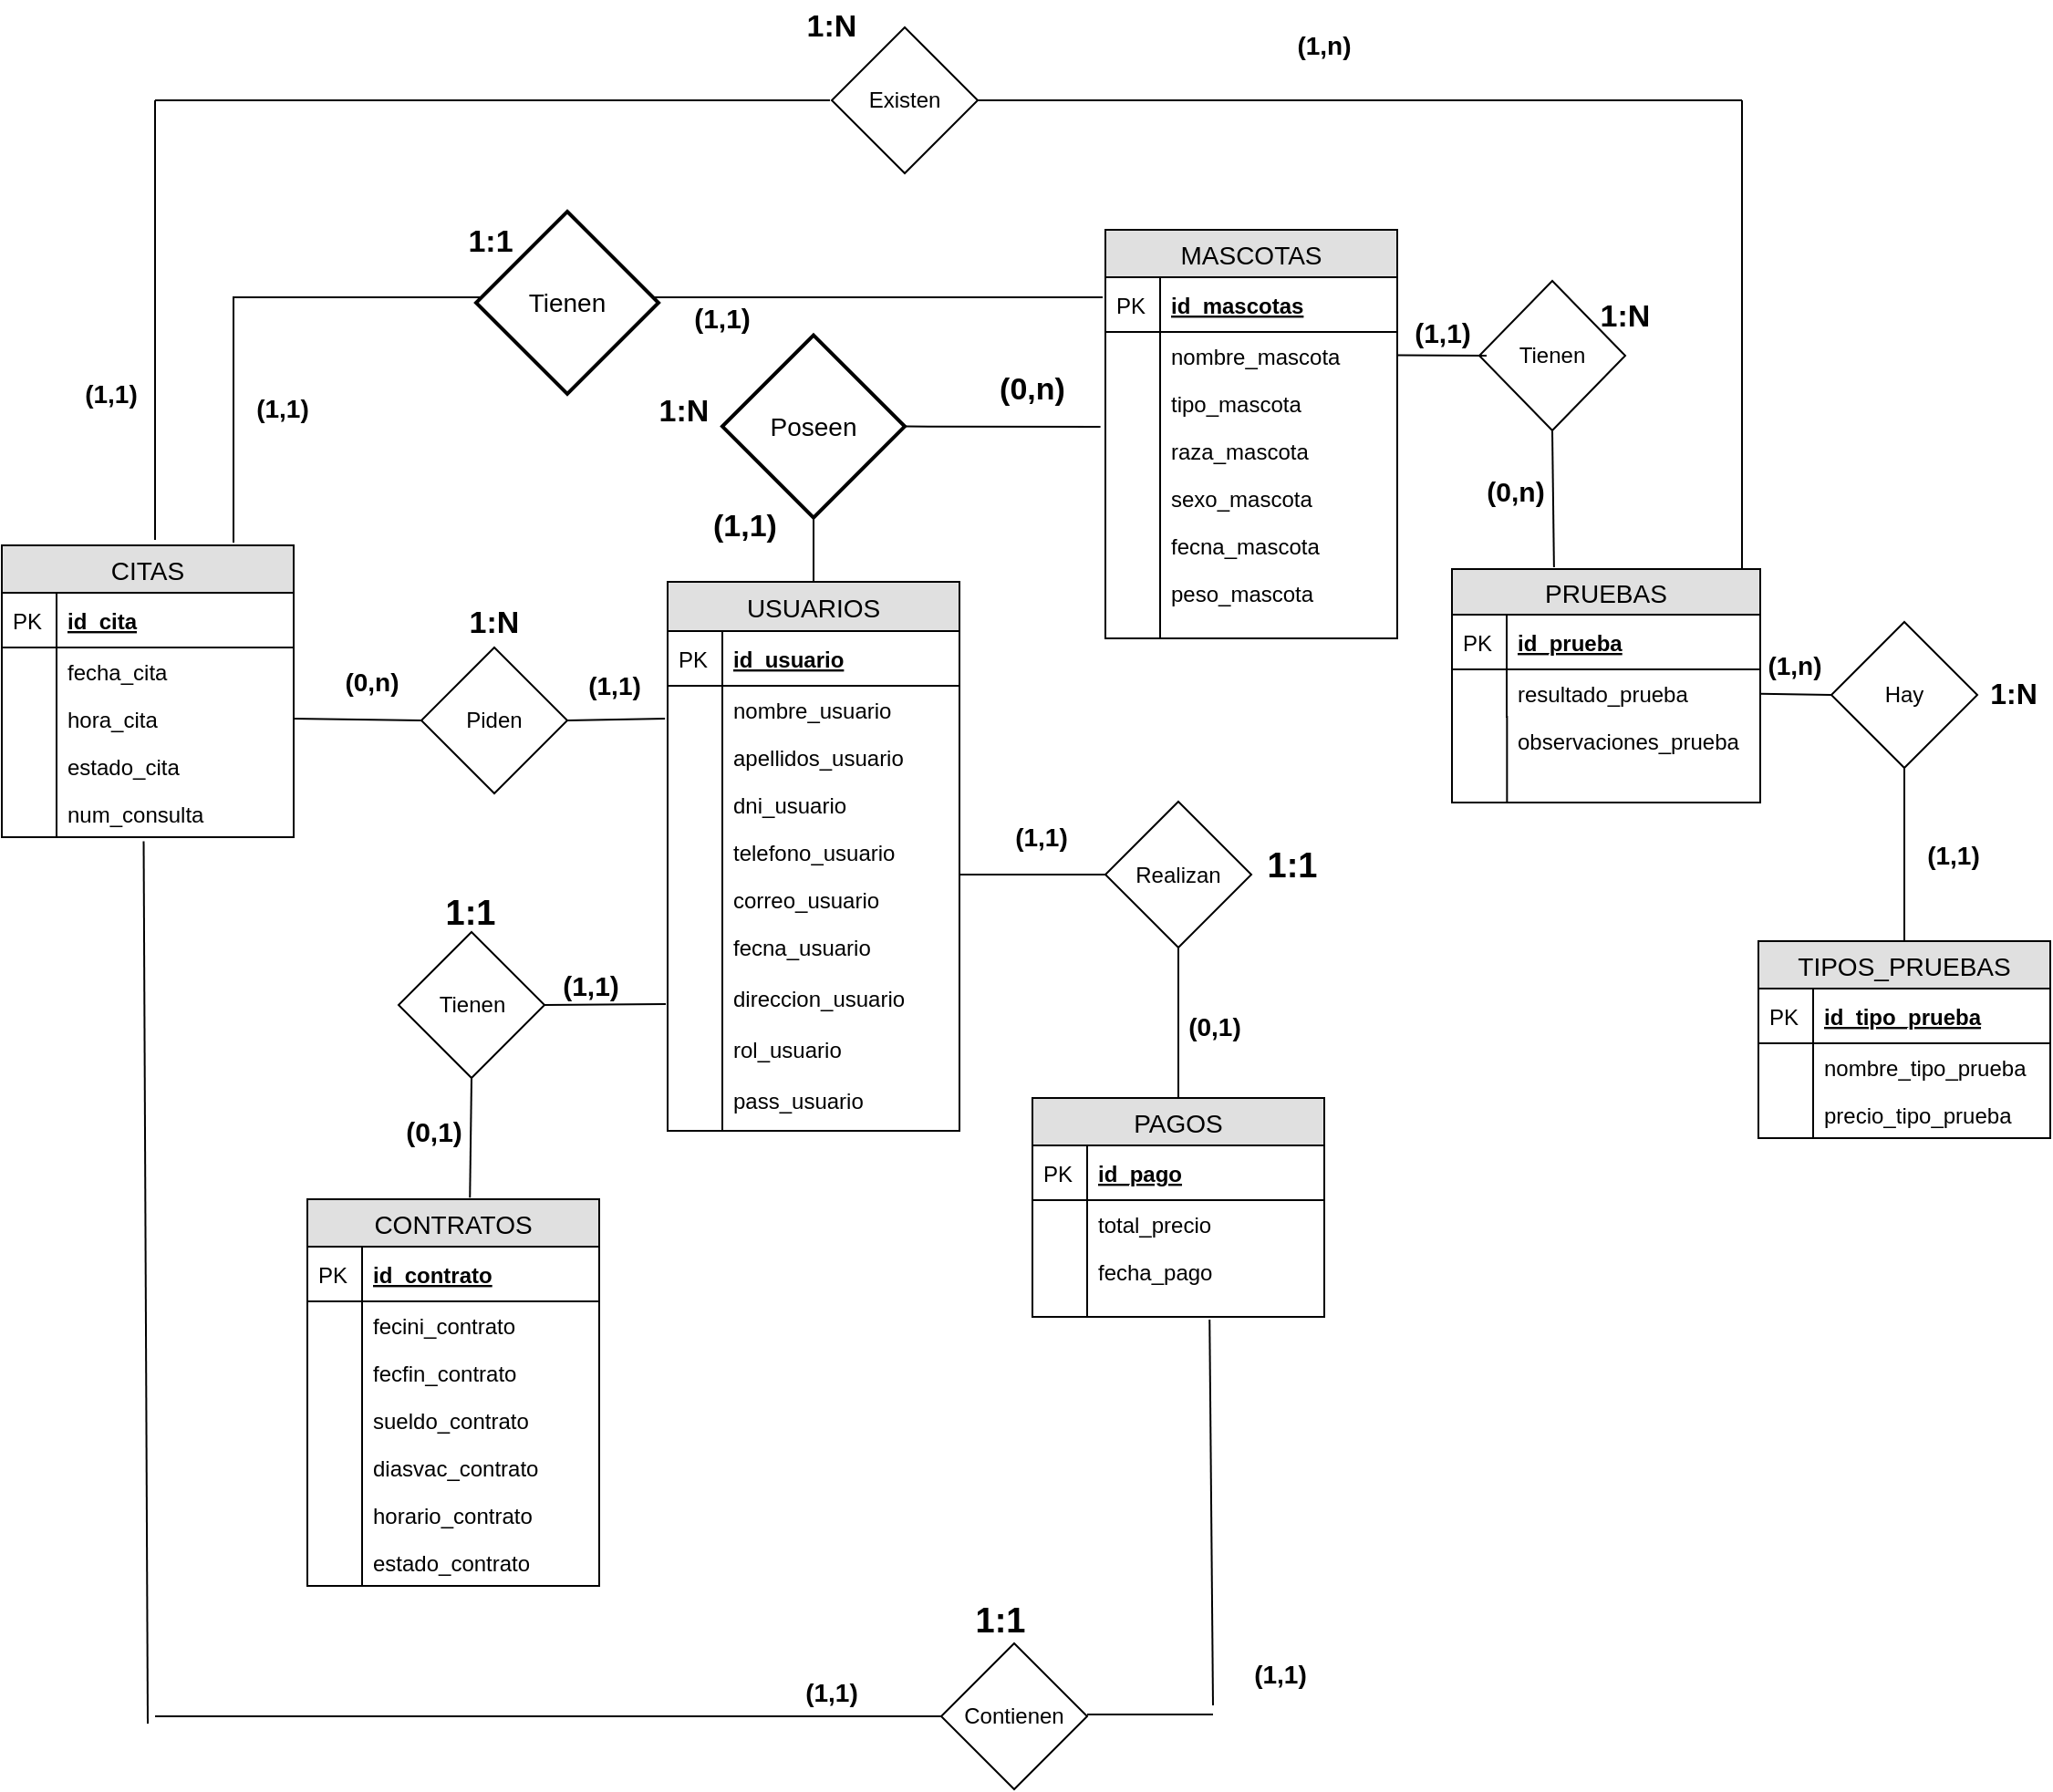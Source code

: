 <mxfile version="10.6.5" type="device"><diagram id="IYb34fMl7x2EvdVLrLcc" name="Page-1"><mxGraphModel dx="2270" dy="786" grid="1" gridSize="10" guides="1" tooltips="1" connect="1" arrows="1" fold="1" page="1" pageScale="1" pageWidth="827" pageHeight="1169" math="0" shadow="0"><root><mxCell id="0"/><mxCell id="1" parent="0"/><mxCell id="CLVACz6pk4VIJfREHLNW-69" value="CITAS" style="swimlane;fontStyle=0;childLayout=stackLayout;horizontal=1;startSize=26;fillColor=#e0e0e0;horizontalStack=0;resizeParent=1;resizeParentMax=0;resizeLast=0;collapsible=1;marginBottom=0;swimlaneFillColor=#ffffff;align=center;fontSize=14;" parent="1" vertex="1"><mxGeometry x="-574" y="404" width="160" height="160" as="geometry"><mxRectangle x="20" y="20" width="70" height="26" as="alternateBounds"/></mxGeometry></mxCell><mxCell id="CLVACz6pk4VIJfREHLNW-70" value="id_cita" style="shape=partialRectangle;top=0;left=0;right=0;bottom=1;align=left;verticalAlign=middle;fillColor=none;spacingLeft=34;spacingRight=4;overflow=hidden;rotatable=0;points=[[0,0.5],[1,0.5]];portConstraint=eastwest;dropTarget=0;fontStyle=5;fontSize=12;" parent="CLVACz6pk4VIJfREHLNW-69" vertex="1"><mxGeometry y="26" width="160" height="30" as="geometry"/></mxCell><mxCell id="CLVACz6pk4VIJfREHLNW-71" value="PK" style="shape=partialRectangle;top=0;left=0;bottom=0;fillColor=none;align=left;verticalAlign=middle;spacingLeft=4;spacingRight=4;overflow=hidden;rotatable=0;points=[];portConstraint=eastwest;part=1;fontSize=12;" parent="CLVACz6pk4VIJfREHLNW-70" vertex="1" connectable="0"><mxGeometry width="30" height="30" as="geometry"/></mxCell><mxCell id="CLVACz6pk4VIJfREHLNW-72" value="fecha_cita" style="shape=partialRectangle;top=0;left=0;right=0;bottom=0;align=left;verticalAlign=top;fillColor=none;spacingLeft=34;spacingRight=4;overflow=hidden;rotatable=0;points=[[0,0.5],[1,0.5]];portConstraint=eastwest;dropTarget=0;fontSize=12;" parent="CLVACz6pk4VIJfREHLNW-69" vertex="1"><mxGeometry y="56" width="160" height="26" as="geometry"/></mxCell><mxCell id="CLVACz6pk4VIJfREHLNW-73" value="" style="shape=partialRectangle;top=0;left=0;bottom=0;fillColor=none;align=left;verticalAlign=top;spacingLeft=4;spacingRight=4;overflow=hidden;rotatable=0;points=[];portConstraint=eastwest;part=1;fontSize=12;" parent="CLVACz6pk4VIJfREHLNW-72" vertex="1" connectable="0"><mxGeometry width="30" height="26" as="geometry"/></mxCell><mxCell id="CLVACz6pk4VIJfREHLNW-74" value="hora_cita" style="shape=partialRectangle;top=0;left=0;right=0;bottom=0;align=left;verticalAlign=top;fillColor=none;spacingLeft=34;spacingRight=4;overflow=hidden;rotatable=0;points=[[0,0.5],[1,0.5]];portConstraint=eastwest;dropTarget=0;fontSize=12;" parent="CLVACz6pk4VIJfREHLNW-69" vertex="1"><mxGeometry y="82" width="160" height="26" as="geometry"/></mxCell><mxCell id="CLVACz6pk4VIJfREHLNW-75" value="" style="shape=partialRectangle;top=0;left=0;bottom=0;fillColor=none;align=left;verticalAlign=top;spacingLeft=4;spacingRight=4;overflow=hidden;rotatable=0;points=[];portConstraint=eastwest;part=1;fontSize=12;" parent="CLVACz6pk4VIJfREHLNW-74" vertex="1" connectable="0"><mxGeometry width="30" height="26" as="geometry"/></mxCell><mxCell id="CLVACz6pk4VIJfREHLNW-147" value="estado_cita" style="shape=partialRectangle;top=0;left=0;right=0;bottom=0;align=left;verticalAlign=top;fillColor=none;spacingLeft=34;spacingRight=4;overflow=hidden;rotatable=0;points=[[0,0.5],[1,0.5]];portConstraint=eastwest;dropTarget=0;fontSize=12;" parent="CLVACz6pk4VIJfREHLNW-69" vertex="1"><mxGeometry y="108" width="160" height="26" as="geometry"/></mxCell><mxCell id="CLVACz6pk4VIJfREHLNW-148" value="" style="shape=partialRectangle;top=0;left=0;bottom=0;fillColor=none;align=left;verticalAlign=top;spacingLeft=4;spacingRight=4;overflow=hidden;rotatable=0;points=[];portConstraint=eastwest;part=1;fontSize=12;" parent="CLVACz6pk4VIJfREHLNW-147" vertex="1" connectable="0"><mxGeometry width="30" height="26" as="geometry"/></mxCell><mxCell id="CLVACz6pk4VIJfREHLNW-149" value="num_consulta" style="shape=partialRectangle;top=0;left=0;right=0;bottom=0;align=left;verticalAlign=top;fillColor=none;spacingLeft=34;spacingRight=4;overflow=hidden;rotatable=0;points=[[0,0.5],[1,0.5]];portConstraint=eastwest;dropTarget=0;fontSize=12;" parent="CLVACz6pk4VIJfREHLNW-69" vertex="1"><mxGeometry y="134" width="160" height="26" as="geometry"/></mxCell><mxCell id="CLVACz6pk4VIJfREHLNW-150" value="" style="shape=partialRectangle;top=0;left=0;bottom=0;fillColor=none;align=left;verticalAlign=top;spacingLeft=4;spacingRight=4;overflow=hidden;rotatable=0;points=[];portConstraint=eastwest;part=1;fontSize=12;" parent="CLVACz6pk4VIJfREHLNW-149" vertex="1" connectable="0"><mxGeometry width="30" height="26" as="geometry"/></mxCell><mxCell id="CLVACz6pk4VIJfREHLNW-159" value="CONTRATOS" style="swimlane;fontStyle=0;childLayout=stackLayout;horizontal=1;startSize=26;fillColor=#e0e0e0;horizontalStack=0;resizeParent=1;resizeParentMax=0;resizeLast=0;collapsible=1;marginBottom=0;swimlaneFillColor=#ffffff;align=center;fontSize=14;" parent="1" vertex="1"><mxGeometry x="-406.5" y="762.5" width="160" height="212" as="geometry"><mxRectangle x="20" y="20" width="70" height="26" as="alternateBounds"/></mxGeometry></mxCell><mxCell id="CLVACz6pk4VIJfREHLNW-160" value="id_contrato" style="shape=partialRectangle;top=0;left=0;right=0;bottom=1;align=left;verticalAlign=middle;fillColor=none;spacingLeft=34;spacingRight=4;overflow=hidden;rotatable=0;points=[[0,0.5],[1,0.5]];portConstraint=eastwest;dropTarget=0;fontStyle=5;fontSize=12;" parent="CLVACz6pk4VIJfREHLNW-159" vertex="1"><mxGeometry y="26" width="160" height="30" as="geometry"/></mxCell><mxCell id="CLVACz6pk4VIJfREHLNW-161" value="PK" style="shape=partialRectangle;top=0;left=0;bottom=0;fillColor=none;align=left;verticalAlign=middle;spacingLeft=4;spacingRight=4;overflow=hidden;rotatable=0;points=[];portConstraint=eastwest;part=1;fontSize=12;" parent="CLVACz6pk4VIJfREHLNW-160" vertex="1" connectable="0"><mxGeometry width="30" height="30" as="geometry"/></mxCell><mxCell id="CLVACz6pk4VIJfREHLNW-162" value="fecini_contrato" style="shape=partialRectangle;top=0;left=0;right=0;bottom=0;align=left;verticalAlign=top;fillColor=none;spacingLeft=34;spacingRight=4;overflow=hidden;rotatable=0;points=[[0,0.5],[1,0.5]];portConstraint=eastwest;dropTarget=0;fontSize=12;" parent="CLVACz6pk4VIJfREHLNW-159" vertex="1"><mxGeometry y="56" width="160" height="26" as="geometry"/></mxCell><mxCell id="CLVACz6pk4VIJfREHLNW-163" value="" style="shape=partialRectangle;top=0;left=0;bottom=0;fillColor=none;align=left;verticalAlign=top;spacingLeft=4;spacingRight=4;overflow=hidden;rotatable=0;points=[];portConstraint=eastwest;part=1;fontSize=12;" parent="CLVACz6pk4VIJfREHLNW-162" vertex="1" connectable="0"><mxGeometry width="30" height="26" as="geometry"/></mxCell><mxCell id="CLVACz6pk4VIJfREHLNW-164" value="fecfin_contrato" style="shape=partialRectangle;top=0;left=0;right=0;bottom=0;align=left;verticalAlign=top;fillColor=none;spacingLeft=34;spacingRight=4;overflow=hidden;rotatable=0;points=[[0,0.5],[1,0.5]];portConstraint=eastwest;dropTarget=0;fontSize=12;" parent="CLVACz6pk4VIJfREHLNW-159" vertex="1"><mxGeometry y="82" width="160" height="26" as="geometry"/></mxCell><mxCell id="CLVACz6pk4VIJfREHLNW-165" value="" style="shape=partialRectangle;top=0;left=0;bottom=0;fillColor=none;align=left;verticalAlign=top;spacingLeft=4;spacingRight=4;overflow=hidden;rotatable=0;points=[];portConstraint=eastwest;part=1;fontSize=12;" parent="CLVACz6pk4VIJfREHLNW-164" vertex="1" connectable="0"><mxGeometry width="30" height="26" as="geometry"/></mxCell><mxCell id="CLVACz6pk4VIJfREHLNW-166" value="sueldo_contrato" style="shape=partialRectangle;top=0;left=0;right=0;bottom=0;align=left;verticalAlign=top;fillColor=none;spacingLeft=34;spacingRight=4;overflow=hidden;rotatable=0;points=[[0,0.5],[1,0.5]];portConstraint=eastwest;dropTarget=0;fontSize=12;" parent="CLVACz6pk4VIJfREHLNW-159" vertex="1"><mxGeometry y="108" width="160" height="26" as="geometry"/></mxCell><mxCell id="CLVACz6pk4VIJfREHLNW-167" value="" style="shape=partialRectangle;top=0;left=0;bottom=0;fillColor=none;align=left;verticalAlign=top;spacingLeft=4;spacingRight=4;overflow=hidden;rotatable=0;points=[];portConstraint=eastwest;part=1;fontSize=12;" parent="CLVACz6pk4VIJfREHLNW-166" vertex="1" connectable="0"><mxGeometry width="30" height="26" as="geometry"/></mxCell><mxCell id="CLVACz6pk4VIJfREHLNW-168" value="diasvac_contrato" style="shape=partialRectangle;top=0;left=0;right=0;bottom=0;align=left;verticalAlign=top;fillColor=none;spacingLeft=34;spacingRight=4;overflow=hidden;rotatable=0;points=[[0,0.5],[1,0.5]];portConstraint=eastwest;dropTarget=0;fontSize=12;" parent="CLVACz6pk4VIJfREHLNW-159" vertex="1"><mxGeometry y="134" width="160" height="26" as="geometry"/></mxCell><mxCell id="CLVACz6pk4VIJfREHLNW-169" value="" style="shape=partialRectangle;top=0;left=0;bottom=0;fillColor=none;align=left;verticalAlign=top;spacingLeft=4;spacingRight=4;overflow=hidden;rotatable=0;points=[];portConstraint=eastwest;part=1;fontSize=12;" parent="CLVACz6pk4VIJfREHLNW-168" vertex="1" connectable="0"><mxGeometry width="30" height="26" as="geometry"/></mxCell><mxCell id="CLVACz6pk4VIJfREHLNW-170" value="horario_contrato" style="shape=partialRectangle;top=0;left=0;right=0;bottom=0;align=left;verticalAlign=top;fillColor=none;spacingLeft=34;spacingRight=4;overflow=hidden;rotatable=0;points=[[0,0.5],[1,0.5]];portConstraint=eastwest;dropTarget=0;fontSize=12;" parent="CLVACz6pk4VIJfREHLNW-159" vertex="1"><mxGeometry y="160" width="160" height="26" as="geometry"/></mxCell><mxCell id="CLVACz6pk4VIJfREHLNW-171" value="" style="shape=partialRectangle;top=0;left=0;bottom=0;fillColor=none;align=left;verticalAlign=top;spacingLeft=4;spacingRight=4;overflow=hidden;rotatable=0;points=[];portConstraint=eastwest;part=1;fontSize=12;" parent="CLVACz6pk4VIJfREHLNW-170" vertex="1" connectable="0"><mxGeometry width="30" height="26" as="geometry"/></mxCell><mxCell id="CLVACz6pk4VIJfREHLNW-172" value="estado_contrato" style="shape=partialRectangle;top=0;left=0;right=0;bottom=0;align=left;verticalAlign=top;fillColor=none;spacingLeft=34;spacingRight=4;overflow=hidden;rotatable=0;points=[[0,0.5],[1,0.5]];portConstraint=eastwest;dropTarget=0;fontSize=12;" parent="CLVACz6pk4VIJfREHLNW-159" vertex="1"><mxGeometry y="186" width="160" height="26" as="geometry"/></mxCell><mxCell id="CLVACz6pk4VIJfREHLNW-173" value="" style="shape=partialRectangle;top=0;left=0;bottom=0;fillColor=none;align=left;verticalAlign=top;spacingLeft=4;spacingRight=4;overflow=hidden;rotatable=0;points=[];portConstraint=eastwest;part=1;fontSize=12;" parent="CLVACz6pk4VIJfREHLNW-172" vertex="1" connectable="0"><mxGeometry width="30" height="26" as="geometry"/></mxCell><mxCell id="CLVACz6pk4VIJfREHLNW-176" value="MASCOTAS" style="swimlane;fontStyle=0;childLayout=stackLayout;horizontal=1;startSize=26;fillColor=#e0e0e0;horizontalStack=0;resizeParent=1;resizeParentMax=0;resizeLast=0;collapsible=1;marginBottom=0;swimlaneFillColor=#ffffff;align=center;fontSize=14;" parent="1" vertex="1"><mxGeometry x="31" y="231" width="160" height="224" as="geometry"><mxRectangle x="20" y="20" width="70" height="26" as="alternateBounds"/></mxGeometry></mxCell><mxCell id="CLVACz6pk4VIJfREHLNW-177" value="id_mascotas" style="shape=partialRectangle;top=0;left=0;right=0;bottom=1;align=left;verticalAlign=middle;fillColor=none;spacingLeft=34;spacingRight=4;overflow=hidden;rotatable=0;points=[[0,0.5],[1,0.5]];portConstraint=eastwest;dropTarget=0;fontStyle=5;fontSize=12;" parent="CLVACz6pk4VIJfREHLNW-176" vertex="1"><mxGeometry y="26" width="160" height="30" as="geometry"/></mxCell><mxCell id="CLVACz6pk4VIJfREHLNW-178" value="PK" style="shape=partialRectangle;top=0;left=0;bottom=0;fillColor=none;align=left;verticalAlign=middle;spacingLeft=4;spacingRight=4;overflow=hidden;rotatable=0;points=[];portConstraint=eastwest;part=1;fontSize=12;" parent="CLVACz6pk4VIJfREHLNW-177" vertex="1" connectable="0"><mxGeometry width="30" height="30" as="geometry"/></mxCell><mxCell id="CLVACz6pk4VIJfREHLNW-181" value="nombre_mascota" style="shape=partialRectangle;top=0;left=0;right=0;bottom=0;align=left;verticalAlign=top;fillColor=none;spacingLeft=34;spacingRight=4;overflow=hidden;rotatable=0;points=[[0,0.5],[1,0.5]];portConstraint=eastwest;dropTarget=0;fontSize=12;" parent="CLVACz6pk4VIJfREHLNW-176" vertex="1"><mxGeometry y="56" width="160" height="26" as="geometry"/></mxCell><mxCell id="CLVACz6pk4VIJfREHLNW-182" value="" style="shape=partialRectangle;top=0;left=0;bottom=0;fillColor=none;align=left;verticalAlign=top;spacingLeft=4;spacingRight=4;overflow=hidden;rotatable=0;points=[];portConstraint=eastwest;part=1;fontSize=12;" parent="CLVACz6pk4VIJfREHLNW-181" vertex="1" connectable="0"><mxGeometry width="30" height="26" as="geometry"/></mxCell><mxCell id="CLVACz6pk4VIJfREHLNW-183" value="tipo_mascota" style="shape=partialRectangle;top=0;left=0;right=0;bottom=0;align=left;verticalAlign=top;fillColor=none;spacingLeft=34;spacingRight=4;overflow=hidden;rotatable=0;points=[[0,0.5],[1,0.5]];portConstraint=eastwest;dropTarget=0;fontSize=12;" parent="CLVACz6pk4VIJfREHLNW-176" vertex="1"><mxGeometry y="82" width="160" height="26" as="geometry"/></mxCell><mxCell id="CLVACz6pk4VIJfREHLNW-184" value="" style="shape=partialRectangle;top=0;left=0;bottom=0;fillColor=none;align=left;verticalAlign=top;spacingLeft=4;spacingRight=4;overflow=hidden;rotatable=0;points=[];portConstraint=eastwest;part=1;fontSize=12;" parent="CLVACz6pk4VIJfREHLNW-183" vertex="1" connectable="0"><mxGeometry width="30" height="26" as="geometry"/></mxCell><mxCell id="CLVACz6pk4VIJfREHLNW-185" value="raza_mascota" style="shape=partialRectangle;top=0;left=0;right=0;bottom=0;align=left;verticalAlign=top;fillColor=none;spacingLeft=34;spacingRight=4;overflow=hidden;rotatable=0;points=[[0,0.5],[1,0.5]];portConstraint=eastwest;dropTarget=0;fontSize=12;" parent="CLVACz6pk4VIJfREHLNW-176" vertex="1"><mxGeometry y="108" width="160" height="26" as="geometry"/></mxCell><mxCell id="CLVACz6pk4VIJfREHLNW-186" value="" style="shape=partialRectangle;top=0;left=0;bottom=0;fillColor=none;align=left;verticalAlign=top;spacingLeft=4;spacingRight=4;overflow=hidden;rotatable=0;points=[];portConstraint=eastwest;part=1;fontSize=12;" parent="CLVACz6pk4VIJfREHLNW-185" vertex="1" connectable="0"><mxGeometry width="30" height="26" as="geometry"/></mxCell><mxCell id="CLVACz6pk4VIJfREHLNW-187" value="sexo_mascota" style="shape=partialRectangle;top=0;left=0;right=0;bottom=0;align=left;verticalAlign=top;fillColor=none;spacingLeft=34;spacingRight=4;overflow=hidden;rotatable=0;points=[[0,0.5],[1,0.5]];portConstraint=eastwest;dropTarget=0;fontSize=12;" parent="CLVACz6pk4VIJfREHLNW-176" vertex="1"><mxGeometry y="134" width="160" height="26" as="geometry"/></mxCell><mxCell id="CLVACz6pk4VIJfREHLNW-188" value="" style="shape=partialRectangle;top=0;left=0;bottom=0;fillColor=none;align=left;verticalAlign=top;spacingLeft=4;spacingRight=4;overflow=hidden;rotatable=0;points=[];portConstraint=eastwest;part=1;fontSize=12;" parent="CLVACz6pk4VIJfREHLNW-187" vertex="1" connectable="0"><mxGeometry width="30" height="26" as="geometry"/></mxCell><mxCell id="CLVACz6pk4VIJfREHLNW-189" value="fecna_mascota" style="shape=partialRectangle;top=0;left=0;right=0;bottom=0;align=left;verticalAlign=top;fillColor=none;spacingLeft=34;spacingRight=4;overflow=hidden;rotatable=0;points=[[0,0.5],[1,0.5]];portConstraint=eastwest;dropTarget=0;fontSize=12;" parent="CLVACz6pk4VIJfREHLNW-176" vertex="1"><mxGeometry y="160" width="160" height="26" as="geometry"/></mxCell><mxCell id="CLVACz6pk4VIJfREHLNW-190" value="" style="shape=partialRectangle;top=0;left=0;bottom=0;fillColor=none;align=left;verticalAlign=top;spacingLeft=4;spacingRight=4;overflow=hidden;rotatable=0;points=[];portConstraint=eastwest;part=1;fontSize=12;" parent="CLVACz6pk4VIJfREHLNW-189" vertex="1" connectable="0"><mxGeometry width="30" height="26" as="geometry"/></mxCell><mxCell id="CLVACz6pk4VIJfREHLNW-191" value="peso_mascota&#10;" style="shape=partialRectangle;top=0;left=0;right=0;bottom=0;align=left;verticalAlign=top;fillColor=none;spacingLeft=34;spacingRight=4;overflow=hidden;rotatable=0;points=[[0,0.5],[1,0.5]];portConstraint=eastwest;dropTarget=0;fontSize=12;" parent="CLVACz6pk4VIJfREHLNW-176" vertex="1"><mxGeometry y="186" width="160" height="38" as="geometry"/></mxCell><mxCell id="CLVACz6pk4VIJfREHLNW-192" value="" style="shape=partialRectangle;top=0;left=0;bottom=0;fillColor=none;align=left;verticalAlign=top;spacingLeft=4;spacingRight=4;overflow=hidden;rotatable=0;points=[];portConstraint=eastwest;part=1;fontSize=12;" parent="CLVACz6pk4VIJfREHLNW-191" vertex="1" connectable="0"><mxGeometry width="30" height="38" as="geometry"/></mxCell><mxCell id="CLVACz6pk4VIJfREHLNW-193" value="PAGOS" style="swimlane;fontStyle=0;childLayout=stackLayout;horizontal=1;startSize=26;fillColor=#e0e0e0;horizontalStack=0;resizeParent=1;resizeParentMax=0;resizeLast=0;collapsible=1;marginBottom=0;swimlaneFillColor=#ffffff;align=center;fontSize=14;" parent="1" vertex="1"><mxGeometry x="-9" y="707" width="160" height="120" as="geometry"><mxRectangle x="20" y="20" width="70" height="26" as="alternateBounds"/></mxGeometry></mxCell><mxCell id="CLVACz6pk4VIJfREHLNW-194" value="id_pago" style="shape=partialRectangle;top=0;left=0;right=0;bottom=1;align=left;verticalAlign=middle;fillColor=none;spacingLeft=34;spacingRight=4;overflow=hidden;rotatable=0;points=[[0,0.5],[1,0.5]];portConstraint=eastwest;dropTarget=0;fontStyle=5;fontSize=12;" parent="CLVACz6pk4VIJfREHLNW-193" vertex="1"><mxGeometry y="26" width="160" height="30" as="geometry"/></mxCell><mxCell id="CLVACz6pk4VIJfREHLNW-195" value="PK" style="shape=partialRectangle;top=0;left=0;bottom=0;fillColor=none;align=left;verticalAlign=middle;spacingLeft=4;spacingRight=4;overflow=hidden;rotatable=0;points=[];portConstraint=eastwest;part=1;fontSize=12;" parent="CLVACz6pk4VIJfREHLNW-194" vertex="1" connectable="0"><mxGeometry width="30" height="30" as="geometry"/></mxCell><mxCell id="CLVACz6pk4VIJfREHLNW-198" value="total_precio" style="shape=partialRectangle;top=0;left=0;right=0;bottom=0;align=left;verticalAlign=top;fillColor=none;spacingLeft=34;spacingRight=4;overflow=hidden;rotatable=0;points=[[0,0.5],[1,0.5]];portConstraint=eastwest;dropTarget=0;fontSize=12;" parent="CLVACz6pk4VIJfREHLNW-193" vertex="1"><mxGeometry y="56" width="160" height="26" as="geometry"/></mxCell><mxCell id="CLVACz6pk4VIJfREHLNW-199" value="" style="shape=partialRectangle;top=0;left=0;bottom=0;fillColor=none;align=left;verticalAlign=top;spacingLeft=4;spacingRight=4;overflow=hidden;rotatable=0;points=[];portConstraint=eastwest;part=1;fontSize=12;" parent="CLVACz6pk4VIJfREHLNW-198" vertex="1" connectable="0"><mxGeometry width="30" height="26" as="geometry"/></mxCell><mxCell id="CLVACz6pk4VIJfREHLNW-200" value="fecha_pago&#10;&#10;&#10;" style="shape=partialRectangle;top=0;left=0;right=0;bottom=0;align=left;verticalAlign=top;fillColor=none;spacingLeft=34;spacingRight=4;overflow=hidden;rotatable=0;points=[[0,0.5],[1,0.5]];portConstraint=eastwest;dropTarget=0;fontSize=12;" parent="CLVACz6pk4VIJfREHLNW-193" vertex="1"><mxGeometry y="82" width="160" height="38" as="geometry"/></mxCell><mxCell id="CLVACz6pk4VIJfREHLNW-201" value="" style="shape=partialRectangle;top=0;left=0;bottom=0;fillColor=none;align=left;verticalAlign=top;spacingLeft=4;spacingRight=4;overflow=hidden;rotatable=0;points=[];portConstraint=eastwest;part=1;fontSize=12;" parent="CLVACz6pk4VIJfREHLNW-200" vertex="1" connectable="0"><mxGeometry width="30" height="38" as="geometry"/></mxCell><mxCell id="CLVACz6pk4VIJfREHLNW-210" value="PRUEBAS" style="swimlane;fontStyle=0;childLayout=stackLayout;horizontal=1;startSize=25;fillColor=#e0e0e0;horizontalStack=0;resizeParent=1;resizeParentMax=0;resizeLast=0;collapsible=1;marginBottom=0;swimlaneFillColor=#ffffff;align=center;fontSize=14;" parent="1" vertex="1"><mxGeometry x="221" y="417" width="169" height="128" as="geometry"><mxRectangle x="20" y="20" width="70" height="26" as="alternateBounds"/></mxGeometry></mxCell><mxCell id="CLVACz6pk4VIJfREHLNW-211" value="id_prueba" style="shape=partialRectangle;top=0;left=0;right=0;bottom=1;align=left;verticalAlign=middle;fillColor=none;spacingLeft=34;spacingRight=4;overflow=hidden;rotatable=0;points=[[0,0.5],[1,0.5]];portConstraint=eastwest;dropTarget=0;fontStyle=5;fontSize=12;" parent="CLVACz6pk4VIJfREHLNW-210" vertex="1"><mxGeometry y="25" width="169" height="30" as="geometry"/></mxCell><mxCell id="CLVACz6pk4VIJfREHLNW-212" value="PK" style="shape=partialRectangle;top=0;left=0;bottom=0;fillColor=none;align=left;verticalAlign=middle;spacingLeft=4;spacingRight=4;overflow=hidden;rotatable=0;points=[];portConstraint=eastwest;part=1;fontSize=12;" parent="CLVACz6pk4VIJfREHLNW-211" vertex="1" connectable="0"><mxGeometry width="30" height="30" as="geometry"/></mxCell><mxCell id="CLVACz6pk4VIJfREHLNW-217" value="resultado_prueba" style="shape=partialRectangle;top=0;left=0;right=0;bottom=0;align=left;verticalAlign=top;fillColor=none;spacingLeft=34;spacingRight=4;overflow=hidden;rotatable=0;points=[[0,0.5],[1,0.5]];portConstraint=eastwest;dropTarget=0;fontSize=12;" parent="CLVACz6pk4VIJfREHLNW-210" vertex="1"><mxGeometry y="55" width="169" height="26" as="geometry"/></mxCell><mxCell id="CLVACz6pk4VIJfREHLNW-218" value="" style="shape=partialRectangle;top=0;left=0;bottom=0;fillColor=none;align=left;verticalAlign=top;spacingLeft=4;spacingRight=4;overflow=hidden;rotatable=0;points=[];portConstraint=eastwest;part=1;fontSize=12;" parent="CLVACz6pk4VIJfREHLNW-217" vertex="1" connectable="0"><mxGeometry width="30" height="26" as="geometry"/></mxCell><mxCell id="CLVACz6pk4VIJfREHLNW-219" value="observaciones_prueba&#10;&#10;" style="shape=partialRectangle;top=0;left=0;right=0;bottom=0;align=left;verticalAlign=top;fillColor=none;spacingLeft=34;spacingRight=4;overflow=hidden;rotatable=0;points=[[0,0.5],[1,0.5]];portConstraint=eastwest;dropTarget=0;fontSize=12;" parent="CLVACz6pk4VIJfREHLNW-210" vertex="1"><mxGeometry y="81" width="169" height="47" as="geometry"/></mxCell><mxCell id="CLVACz6pk4VIJfREHLNW-220" value="" style="shape=partialRectangle;top=0;left=0;bottom=0;fillColor=none;align=left;verticalAlign=top;spacingLeft=4;spacingRight=4;overflow=hidden;rotatable=0;points=[];portConstraint=eastwest;part=1;fontSize=12;" parent="CLVACz6pk4VIJfREHLNW-219" vertex="1" connectable="0"><mxGeometry width="30.178" height="47" as="geometry"/></mxCell><mxCell id="CLVACz6pk4VIJfREHLNW-227" value="TIPOS_PRUEBAS" style="swimlane;fontStyle=0;childLayout=stackLayout;horizontal=1;startSize=26;fillColor=#e0e0e0;horizontalStack=0;resizeParent=1;resizeParentMax=0;resizeLast=0;collapsible=1;marginBottom=0;swimlaneFillColor=#ffffff;align=center;fontSize=14;" parent="1" vertex="1"><mxGeometry x="389" y="621" width="160" height="108" as="geometry"><mxRectangle x="20" y="20" width="70" height="26" as="alternateBounds"/></mxGeometry></mxCell><mxCell id="CLVACz6pk4VIJfREHLNW-228" value="id_tipo_prueba" style="shape=partialRectangle;top=0;left=0;right=0;bottom=1;align=left;verticalAlign=middle;fillColor=none;spacingLeft=34;spacingRight=4;overflow=hidden;rotatable=0;points=[[0,0.5],[1,0.5]];portConstraint=eastwest;dropTarget=0;fontStyle=5;fontSize=12;" parent="CLVACz6pk4VIJfREHLNW-227" vertex="1"><mxGeometry y="26" width="160" height="30" as="geometry"/></mxCell><mxCell id="CLVACz6pk4VIJfREHLNW-229" value="PK" style="shape=partialRectangle;top=0;left=0;bottom=0;fillColor=none;align=left;verticalAlign=middle;spacingLeft=4;spacingRight=4;overflow=hidden;rotatable=0;points=[];portConstraint=eastwest;part=1;fontSize=12;" parent="CLVACz6pk4VIJfREHLNW-228" vertex="1" connectable="0"><mxGeometry width="30" height="30" as="geometry"/></mxCell><mxCell id="CLVACz6pk4VIJfREHLNW-230" value="nombre_tipo_prueba" style="shape=partialRectangle;top=0;left=0;right=0;bottom=0;align=left;verticalAlign=top;fillColor=none;spacingLeft=34;spacingRight=4;overflow=hidden;rotatable=0;points=[[0,0.5],[1,0.5]];portConstraint=eastwest;dropTarget=0;fontSize=12;" parent="CLVACz6pk4VIJfREHLNW-227" vertex="1"><mxGeometry y="56" width="160" height="26" as="geometry"/></mxCell><mxCell id="CLVACz6pk4VIJfREHLNW-231" value="" style="shape=partialRectangle;top=0;left=0;bottom=0;fillColor=none;align=left;verticalAlign=top;spacingLeft=4;spacingRight=4;overflow=hidden;rotatable=0;points=[];portConstraint=eastwest;part=1;fontSize=12;" parent="CLVACz6pk4VIJfREHLNW-230" vertex="1" connectable="0"><mxGeometry width="30" height="26" as="geometry"/></mxCell><mxCell id="CLVACz6pk4VIJfREHLNW-232" value="precio_tipo_prueba" style="shape=partialRectangle;top=0;left=0;right=0;bottom=0;align=left;verticalAlign=top;fillColor=none;spacingLeft=34;spacingRight=4;overflow=hidden;rotatable=0;points=[[0,0.5],[1,0.5]];portConstraint=eastwest;dropTarget=0;fontSize=12;" parent="CLVACz6pk4VIJfREHLNW-227" vertex="1"><mxGeometry y="82" width="160" height="26" as="geometry"/></mxCell><mxCell id="CLVACz6pk4VIJfREHLNW-233" value="" style="shape=partialRectangle;top=0;left=0;bottom=0;fillColor=none;align=left;verticalAlign=top;spacingLeft=4;spacingRight=4;overflow=hidden;rotatable=0;points=[];portConstraint=eastwest;part=1;fontSize=12;" parent="CLVACz6pk4VIJfREHLNW-232" vertex="1" connectable="0"><mxGeometry width="30" height="26" as="geometry"/></mxCell><mxCell id="CLVACz6pk4VIJfREHLNW-236" value="USUARIOS" style="swimlane;fontStyle=0;childLayout=stackLayout;horizontal=1;startSize=27;fillColor=#e0e0e0;horizontalStack=0;resizeParent=1;resizeParentMax=0;resizeLast=0;collapsible=1;marginBottom=0;swimlaneFillColor=#ffffff;align=center;fontSize=14;" parent="1" vertex="1"><mxGeometry x="-209" y="424" width="160" height="301" as="geometry"><mxRectangle x="20" y="20" width="70" height="26" as="alternateBounds"/></mxGeometry></mxCell><mxCell id="CLVACz6pk4VIJfREHLNW-237" value="id_usuario" style="shape=partialRectangle;top=0;left=0;right=0;bottom=1;align=left;verticalAlign=middle;fillColor=none;spacingLeft=34;spacingRight=4;overflow=hidden;rotatable=0;points=[[0,0.5],[1,0.5]];portConstraint=eastwest;dropTarget=0;fontStyle=5;fontSize=12;" parent="CLVACz6pk4VIJfREHLNW-236" vertex="1"><mxGeometry y="27" width="160" height="30" as="geometry"/></mxCell><mxCell id="CLVACz6pk4VIJfREHLNW-238" value="PK" style="shape=partialRectangle;top=0;left=0;bottom=0;fillColor=none;align=left;verticalAlign=middle;spacingLeft=4;spacingRight=4;overflow=hidden;rotatable=0;points=[];portConstraint=eastwest;part=1;fontSize=12;" parent="CLVACz6pk4VIJfREHLNW-237" vertex="1" connectable="0"><mxGeometry width="30" height="30" as="geometry"/></mxCell><mxCell id="CLVACz6pk4VIJfREHLNW-239" value="nombre_usuario" style="shape=partialRectangle;top=0;left=0;right=0;bottom=0;align=left;verticalAlign=top;fillColor=none;spacingLeft=34;spacingRight=4;overflow=hidden;rotatable=0;points=[[0,0.5],[1,0.5]];portConstraint=eastwest;dropTarget=0;fontSize=12;" parent="CLVACz6pk4VIJfREHLNW-236" vertex="1"><mxGeometry y="57" width="160" height="26" as="geometry"/></mxCell><mxCell id="CLVACz6pk4VIJfREHLNW-240" value="" style="shape=partialRectangle;top=0;left=0;bottom=0;fillColor=none;align=left;verticalAlign=top;spacingLeft=4;spacingRight=4;overflow=hidden;rotatable=0;points=[];portConstraint=eastwest;part=1;fontSize=12;" parent="CLVACz6pk4VIJfREHLNW-239" vertex="1" connectable="0"><mxGeometry width="30" height="26" as="geometry"/></mxCell><mxCell id="CLVACz6pk4VIJfREHLNW-241" value="apellidos_usuario" style="shape=partialRectangle;top=0;left=0;right=0;bottom=0;align=left;verticalAlign=top;fillColor=none;spacingLeft=34;spacingRight=4;overflow=hidden;rotatable=0;points=[[0,0.5],[1,0.5]];portConstraint=eastwest;dropTarget=0;fontSize=12;" parent="CLVACz6pk4VIJfREHLNW-236" vertex="1"><mxGeometry y="83" width="160" height="26" as="geometry"/></mxCell><mxCell id="CLVACz6pk4VIJfREHLNW-242" value="" style="shape=partialRectangle;top=0;left=0;bottom=0;fillColor=none;align=left;verticalAlign=top;spacingLeft=4;spacingRight=4;overflow=hidden;rotatable=0;points=[];portConstraint=eastwest;part=1;fontSize=12;" parent="CLVACz6pk4VIJfREHLNW-241" vertex="1" connectable="0"><mxGeometry width="30" height="26" as="geometry"/></mxCell><mxCell id="CLVACz6pk4VIJfREHLNW-243" value="dni_usuario" style="shape=partialRectangle;top=0;left=0;right=0;bottom=0;align=left;verticalAlign=top;fillColor=none;spacingLeft=34;spacingRight=4;overflow=hidden;rotatable=0;points=[[0,0.5],[1,0.5]];portConstraint=eastwest;dropTarget=0;fontSize=12;" parent="CLVACz6pk4VIJfREHLNW-236" vertex="1"><mxGeometry y="109" width="160" height="26" as="geometry"/></mxCell><mxCell id="CLVACz6pk4VIJfREHLNW-244" value="" style="shape=partialRectangle;top=0;left=0;bottom=0;fillColor=none;align=left;verticalAlign=top;spacingLeft=4;spacingRight=4;overflow=hidden;rotatable=0;points=[];portConstraint=eastwest;part=1;fontSize=12;" parent="CLVACz6pk4VIJfREHLNW-243" vertex="1" connectable="0"><mxGeometry width="30" height="26" as="geometry"/></mxCell><mxCell id="CLVACz6pk4VIJfREHLNW-245" value="telefono_usuario" style="shape=partialRectangle;top=0;left=0;right=0;bottom=0;align=left;verticalAlign=top;fillColor=none;spacingLeft=34;spacingRight=4;overflow=hidden;rotatable=0;points=[[0,0.5],[1,0.5]];portConstraint=eastwest;dropTarget=0;fontSize=12;" parent="CLVACz6pk4VIJfREHLNW-236" vertex="1"><mxGeometry y="135" width="160" height="26" as="geometry"/></mxCell><mxCell id="CLVACz6pk4VIJfREHLNW-246" value="" style="shape=partialRectangle;top=0;left=0;bottom=0;fillColor=none;align=left;verticalAlign=top;spacingLeft=4;spacingRight=4;overflow=hidden;rotatable=0;points=[];portConstraint=eastwest;part=1;fontSize=12;" parent="CLVACz6pk4VIJfREHLNW-245" vertex="1" connectable="0"><mxGeometry width="30" height="26" as="geometry"/></mxCell><mxCell id="CLVACz6pk4VIJfREHLNW-247" value="correo_usuario" style="shape=partialRectangle;top=0;left=0;right=0;bottom=0;align=left;verticalAlign=top;fillColor=none;spacingLeft=34;spacingRight=4;overflow=hidden;rotatable=0;points=[[0,0.5],[1,0.5]];portConstraint=eastwest;dropTarget=0;fontSize=12;" parent="CLVACz6pk4VIJfREHLNW-236" vertex="1"><mxGeometry y="161" width="160" height="26" as="geometry"/></mxCell><mxCell id="CLVACz6pk4VIJfREHLNW-248" value="" style="shape=partialRectangle;top=0;left=0;bottom=0;fillColor=none;align=left;verticalAlign=top;spacingLeft=4;spacingRight=4;overflow=hidden;rotatable=0;points=[];portConstraint=eastwest;part=1;fontSize=12;" parent="CLVACz6pk4VIJfREHLNW-247" vertex="1" connectable="0"><mxGeometry width="30" height="26" as="geometry"/></mxCell><mxCell id="CLVACz6pk4VIJfREHLNW-249" value="fecna_usuario&#10;&#10;direccion_usuario&#10;&#10;rol_usuario&#10;&#10;pass_usuario&#10;" style="shape=partialRectangle;top=0;left=0;right=0;bottom=0;align=left;verticalAlign=top;fillColor=none;spacingLeft=34;spacingRight=4;overflow=hidden;rotatable=0;points=[[0,0.5],[1,0.5]];portConstraint=eastwest;dropTarget=0;fontSize=12;" parent="CLVACz6pk4VIJfREHLNW-236" vertex="1"><mxGeometry y="187" width="160" height="114" as="geometry"/></mxCell><mxCell id="CLVACz6pk4VIJfREHLNW-250" value="" style="shape=partialRectangle;top=0;left=0;bottom=0;fillColor=none;align=left;verticalAlign=top;spacingLeft=4;spacingRight=4;overflow=hidden;rotatable=0;points=[];portConstraint=eastwest;part=1;fontSize=12;" parent="CLVACz6pk4VIJfREHLNW-249" vertex="1" connectable="0"><mxGeometry width="30" height="114" as="geometry"/></mxCell><mxCell id="CLVACz6pk4VIJfREHLNW-258" value="Poseen" style="shape=rhombus;strokeWidth=2;fontSize=17;perimeter=rhombusPerimeter;whiteSpace=wrap;html=1;align=center;fontSize=14;" parent="1" vertex="1"><mxGeometry x="-179" y="288.794" width="100" height="100" as="geometry"/></mxCell><mxCell id="CLVACz6pk4VIJfREHLNW-280" value="&lt;b style=&quot;line-height: 130%&quot;&gt;&lt;font style=&quot;font-size: 17px&quot;&gt;(1,1)&lt;/font&gt;&lt;/b&gt;" style="text;html=1;strokeColor=none;fillColor=none;align=center;verticalAlign=middle;whiteSpace=wrap;rounded=0;" parent="1" vertex="1"><mxGeometry x="-194" y="384" width="55" height="20" as="geometry"/></mxCell><mxCell id="CLVACz6pk4VIJfREHLNW-281" value="&lt;b style=&quot;line-height: 130%&quot;&gt;&lt;font style=&quot;font-size: 17px&quot;&gt;(0,n)&lt;/font&gt;&lt;/b&gt;" style="text;html=1;strokeColor=none;fillColor=none;align=center;verticalAlign=middle;whiteSpace=wrap;rounded=0;" parent="1" vertex="1"><mxGeometry x="-34" y="311" width="50" height="15" as="geometry"/></mxCell><mxCell id="CLVACz6pk4VIJfREHLNW-283" value="" style="endArrow=none;html=1;exitX=1;exitY=0.5;exitDx=0;exitDy=0;entryX=-0.009;entryY=0.692;entryDx=0;entryDy=0;entryPerimeter=0;" parent="1" source="CLVACz6pk4VIJfREHLNW-284" target="CLVACz6pk4VIJfREHLNW-239" edge="1"><mxGeometry width="50" height="50" relative="1" as="geometry"><mxPoint x="-528" y="577.5" as="sourcePoint"/><mxPoint x="-532" y="525.5" as="targetPoint"/></mxGeometry></mxCell><mxCell id="CLVACz6pk4VIJfREHLNW-284" value="Piden" style="rhombus;whiteSpace=wrap;html=1;" parent="1" vertex="1"><mxGeometry x="-344" y="460" width="80" height="80" as="geometry"/></mxCell><mxCell id="CLVACz6pk4VIJfREHLNW-286" value="" style="endArrow=none;html=1;entryX=0;entryY=0.5;entryDx=0;entryDy=0;exitX=1;exitY=0.5;exitDx=0;exitDy=0;" parent="1" source="CLVACz6pk4VIJfREHLNW-74" target="CLVACz6pk4VIJfREHLNW-284" edge="1"><mxGeometry width="50" height="50" relative="1" as="geometry"><mxPoint x="-364" y="737.5" as="sourcePoint"/><mxPoint x="-524" y="657.5" as="targetPoint"/></mxGeometry></mxCell><mxCell id="CLVACz6pk4VIJfREHLNW-287" value="&lt;span style=&quot;font-size: 14px&quot;&gt;&lt;b&gt;(1,1)&lt;/b&gt;&lt;/span&gt;" style="text;html=1;strokeColor=none;fillColor=none;align=center;verticalAlign=middle;whiteSpace=wrap;rounded=0;direction=south;" parent="1" vertex="1"><mxGeometry x="-251.5" y="456" width="26" height="50" as="geometry"/></mxCell><mxCell id="CLVACz6pk4VIJfREHLNW-288" value="&lt;b&gt;&lt;font style=&quot;font-size: 14px&quot;&gt;(0,n)&lt;/font&gt;&lt;/b&gt;" style="text;html=1;strokeColor=none;fillColor=none;align=center;verticalAlign=middle;whiteSpace=wrap;rounded=0;" parent="1" vertex="1"><mxGeometry x="-391.5" y="469" width="40" height="20" as="geometry"/></mxCell><mxCell id="CLVACz6pk4VIJfREHLNW-290" value="Realizan" style="rhombus;whiteSpace=wrap;html=1;" parent="1" vertex="1"><mxGeometry x="31" y="544.5" width="80" height="80" as="geometry"/></mxCell><mxCell id="CLVACz6pk4VIJfREHLNW-291" value="" style="endArrow=none;html=1;entryX=0;entryY=0.5;entryDx=0;entryDy=0;exitX=0.999;exitY=-0.017;exitDx=0;exitDy=0;exitPerimeter=0;" parent="1" source="CLVACz6pk4VIJfREHLNW-247" target="CLVACz6pk4VIJfREHLNW-290" edge="1"><mxGeometry width="50" height="50" relative="1" as="geometry"><mxPoint x="-44" y="584.5" as="sourcePoint"/><mxPoint x="-404" y="397.5" as="targetPoint"/></mxGeometry></mxCell><mxCell id="CLVACz6pk4VIJfREHLNW-292" value="" style="endArrow=none;html=1;entryX=0.5;entryY=1;entryDx=0;entryDy=0;exitX=0.5;exitY=0;exitDx=0;exitDy=0;" parent="1" source="CLVACz6pk4VIJfREHLNW-193" target="CLVACz6pk4VIJfREHLNW-290" edge="1"><mxGeometry width="50" height="50" relative="1" as="geometry"><mxPoint x="-354" y="517.5" as="sourcePoint"/><mxPoint x="-304" y="467.5" as="targetPoint"/></mxGeometry></mxCell><mxCell id="CLVACz6pk4VIJfREHLNW-296" value="Tienen" style="rhombus;whiteSpace=wrap;html=1;" parent="1" vertex="1"><mxGeometry x="236" y="259" width="80" height="82" as="geometry"/></mxCell><mxCell id="CLVACz6pk4VIJfREHLNW-297" value="" style="endArrow=none;html=1;entryX=1;entryY=0.5;entryDx=0;entryDy=0;" parent="1" edge="1"><mxGeometry width="50" height="50" relative="1" as="geometry"><mxPoint x="240" y="300" as="sourcePoint"/><mxPoint x="191.429" y="299.714" as="targetPoint"/></mxGeometry></mxCell><mxCell id="CLVACz6pk4VIJfREHLNW-298" value="" style="endArrow=none;html=1;exitX=0.5;exitY=1;exitDx=0;exitDy=0;entryX=0.331;entryY=-0.008;entryDx=0;entryDy=0;entryPerimeter=0;" parent="1" source="CLVACz6pk4VIJfREHLNW-296" target="CLVACz6pk4VIJfREHLNW-210" edge="1"><mxGeometry width="50" height="50" relative="1" as="geometry"><mxPoint x="46" y="386.167" as="sourcePoint"/><mxPoint x="326" y="477.5" as="targetPoint"/></mxGeometry></mxCell><mxCell id="CLVACz6pk4VIJfREHLNW-299" value="Hay" style="rhombus;whiteSpace=wrap;html=1;" parent="1" vertex="1"><mxGeometry x="429" y="446" width="80" height="80" as="geometry"/></mxCell><mxCell id="CLVACz6pk4VIJfREHLNW-302" value="" style="endArrow=none;html=1;exitX=1;exitY=0.5;exitDx=0;exitDy=0;entryX=0;entryY=0.5;entryDx=0;entryDy=0;" parent="1" target="CLVACz6pk4VIJfREHLNW-299" edge="1"><mxGeometry width="50" height="50" relative="1" as="geometry"><mxPoint x="390" y="485.429" as="sourcePoint"/><mxPoint x="306" y="605.5" as="targetPoint"/></mxGeometry></mxCell><mxCell id="CLVACz6pk4VIJfREHLNW-308" value="" style="endArrow=none;html=1;exitX=0.5;exitY=0;exitDx=0;exitDy=0;entryX=0.5;entryY=1;entryDx=0;entryDy=0;" parent="1" source="CLVACz6pk4VIJfREHLNW-236" target="CLVACz6pk4VIJfREHLNW-258" edge="1"><mxGeometry width="50" height="50" relative="1" as="geometry"><mxPoint x="-164" y="457.5" as="sourcePoint"/><mxPoint x="-129" y="347.5" as="targetPoint"/></mxGeometry></mxCell><mxCell id="CLVACz6pk4VIJfREHLNW-312" value="Tienen" style="rhombus;whiteSpace=wrap;html=1;" parent="1" vertex="1"><mxGeometry x="-356.5" y="616" width="80" height="80" as="geometry"/></mxCell><mxCell id="CLVACz6pk4VIJfREHLNW-313" value="" style="endArrow=none;html=1;entryX=0.5;entryY=1;entryDx=0;entryDy=0;exitX=0.557;exitY=-0.004;exitDx=0;exitDy=0;exitPerimeter=0;" parent="1" source="CLVACz6pk4VIJfREHLNW-159" target="CLVACz6pk4VIJfREHLNW-312" edge="1"><mxGeometry width="50" height="50" relative="1" as="geometry"><mxPoint x="-464" y="517.5" as="sourcePoint"/><mxPoint x="-414" y="467.5" as="targetPoint"/></mxGeometry></mxCell><mxCell id="CLVACz6pk4VIJfREHLNW-314" value="" style="endArrow=none;html=1;entryX=1;entryY=0.5;entryDx=0;entryDy=0;exitX=-0.006;exitY=0.39;exitDx=0;exitDy=0;exitPerimeter=0;" parent="1" source="CLVACz6pk4VIJfREHLNW-249" target="CLVACz6pk4VIJfREHLNW-312" edge="1"><mxGeometry width="50" height="50" relative="1" as="geometry"><mxPoint x="-304" y="527.5" as="sourcePoint"/><mxPoint x="-254" y="477.5" as="targetPoint"/></mxGeometry></mxCell><mxCell id="CLVACz6pk4VIJfREHLNW-315" value="" style="endArrow=none;html=1;entryX=1;entryY=0.5;entryDx=0;entryDy=0;exitX=-0.017;exitY=1;exitDx=0;exitDy=0;exitPerimeter=0;" parent="1" source="CLVACz6pk4VIJfREHLNW-183" target="CLVACz6pk4VIJfREHLNW-258" edge="1"><mxGeometry width="50" height="50" relative="1" as="geometry"><mxPoint x="-4" y="338.5" as="sourcePoint"/><mxPoint x="-14" y="287.5" as="targetPoint"/></mxGeometry></mxCell><mxCell id="CLVACz6pk4VIJfREHLNW-327" value="" style="endArrow=none;html=1;entryX=0.5;entryY=1;entryDx=0;entryDy=0;exitX=0.5;exitY=0;exitDx=0;exitDy=0;" parent="1" source="CLVACz6pk4VIJfREHLNW-227" target="CLVACz6pk4VIJfREHLNW-299" edge="1"><mxGeometry width="50" height="50" relative="1" as="geometry"><mxPoint x="496" y="667.5" as="sourcePoint"/><mxPoint x="526" y="617.5" as="targetPoint"/></mxGeometry></mxCell><mxCell id="CLVACz6pk4VIJfREHLNW-330" value="&lt;b&gt;&lt;font style=&quot;font-size: 14px&quot;&gt;(1,1)&lt;/font&gt;&lt;/b&gt;" style="text;html=1;strokeColor=none;fillColor=none;align=center;verticalAlign=middle;whiteSpace=wrap;rounded=0;" parent="1" vertex="1"><mxGeometry x="-29" y="550.5" width="50" height="26" as="geometry"/></mxCell><mxCell id="CLVACz6pk4VIJfREHLNW-332" value="" style="shape=partialRectangle;whiteSpace=wrap;html=1;bottom=0;right=0;fillColor=none;" parent="1" vertex="1"><mxGeometry x="-447" y="268" width="476" height="134" as="geometry"/></mxCell><mxCell id="CLVACz6pk4VIJfREHLNW-334" value="Tienen" style="shape=rhombus;strokeWidth=2;fontSize=17;perimeter=rhombusPerimeter;whiteSpace=wrap;html=1;align=center;fontSize=14;" parent="1" vertex="1"><mxGeometry x="-314" y="221" width="100" height="100" as="geometry"/></mxCell><mxCell id="CLVACz6pk4VIJfREHLNW-335" value="&lt;b&gt;&lt;font style=&quot;font-size: 15px&quot;&gt;(1,1)&lt;/font&gt;&lt;/b&gt;" style="text;html=1;strokeColor=none;fillColor=none;align=center;verticalAlign=middle;whiteSpace=wrap;rounded=0;" parent="1" vertex="1"><mxGeometry x="196" y="277" width="40" height="20" as="geometry"/></mxCell><mxCell id="CLVACz6pk4VIJfREHLNW-336" value="&lt;b style=&quot;font-size: 15px&quot;&gt;(1,1)&lt;/b&gt;" style="text;html=1;strokeColor=none;fillColor=none;align=center;verticalAlign=middle;whiteSpace=wrap;rounded=0;" parent="1" vertex="1"><mxGeometry x="-199" y="269" width="40" height="20" as="geometry"/></mxCell><mxCell id="CLVACz6pk4VIJfREHLNW-337" value="&lt;b&gt;&lt;font style=&quot;font-size: 15px&quot;&gt;(0,1)&lt;/font&gt;&lt;/b&gt;" style="text;html=1;strokeColor=none;fillColor=none;align=center;verticalAlign=middle;whiteSpace=wrap;rounded=0;" parent="1" vertex="1"><mxGeometry x="-357" y="715" width="40" height="20" as="geometry"/></mxCell><mxCell id="CLVACz6pk4VIJfREHLNW-338" value="&lt;b&gt;&lt;font style=&quot;font-size: 14px&quot;&gt;(1,1)&lt;/font&gt;&lt;/b&gt;" style="text;html=1;strokeColor=none;fillColor=none;align=center;verticalAlign=middle;whiteSpace=wrap;rounded=0;" parent="1" vertex="1"><mxGeometry x="-440" y="318.5" width="40" height="20" as="geometry"/></mxCell><mxCell id="CLVACz6pk4VIJfREHLNW-339" value="&lt;b&gt;&lt;font style=&quot;font-size: 15px&quot;&gt;(0,n)&lt;/font&gt;&lt;/b&gt;" style="text;html=1;strokeColor=none;fillColor=none;align=center;verticalAlign=middle;whiteSpace=wrap;rounded=0;" parent="1" vertex="1"><mxGeometry x="236" y="364" width="40" height="20" as="geometry"/></mxCell><mxCell id="CLVACz6pk4VIJfREHLNW-340" value="&lt;span style=&quot;font-size: 14px&quot;&gt;&lt;b&gt;(0,1)&lt;/b&gt;&lt;/span&gt;" style="text;html=1;strokeColor=none;fillColor=none;align=center;verticalAlign=middle;whiteSpace=wrap;rounded=0;" parent="1" vertex="1"><mxGeometry x="71" y="658" width="40" height="20" as="geometry"/></mxCell><mxCell id="CLVACz6pk4VIJfREHLNW-341" value="&lt;b&gt;&lt;font style=&quot;font-size: 15px&quot;&gt;(1,1)&lt;/font&gt;&lt;/b&gt;" style="text;html=1;strokeColor=none;fillColor=none;align=center;verticalAlign=middle;whiteSpace=wrap;rounded=0;" parent="1" vertex="1"><mxGeometry x="-271.5" y="635" width="40" height="20" as="geometry"/></mxCell><mxCell id="CLVACz6pk4VIJfREHLNW-342" value="&lt;b&gt;&lt;font style=&quot;font-size: 14px&quot;&gt;(1,n)&lt;/font&gt;&lt;/b&gt;" style="text;html=1;strokeColor=none;fillColor=none;align=center;verticalAlign=middle;whiteSpace=wrap;rounded=0;" parent="1" vertex="1"><mxGeometry x="389" y="460" width="40" height="20" as="geometry"/></mxCell><mxCell id="CLVACz6pk4VIJfREHLNW-343" value="&lt;span style=&quot;font-size: 14px&quot;&gt;&lt;b&gt;(1,1)&lt;/b&gt;&lt;/span&gt;" style="text;html=1;strokeColor=none;fillColor=none;align=center;verticalAlign=middle;whiteSpace=wrap;rounded=0;" parent="1" vertex="1"><mxGeometry x="476" y="564" width="40" height="20" as="geometry"/></mxCell><mxCell id="No2vMME8arPbWsS7fvEJ-3" value="&lt;b&gt;&lt;font style=&quot;font-size: 17px&quot;&gt;1:N&lt;/font&gt;&lt;/b&gt;" style="text;html=1;strokeColor=none;fillColor=none;align=center;verticalAlign=middle;whiteSpace=wrap;rounded=0;direction=south;" parent="1" vertex="1"><mxGeometry x="-317" y="422" width="26" height="50" as="geometry"/></mxCell><mxCell id="No2vMME8arPbWsS7fvEJ-4" value="&lt;b style=&quot;line-height: 130%&quot;&gt;&lt;font style=&quot;font-size: 17px&quot;&gt;1:N&lt;/font&gt;&lt;/b&gt;" style="text;html=1;strokeColor=none;fillColor=none;align=center;verticalAlign=middle;whiteSpace=wrap;rounded=0;" parent="1" vertex="1"><mxGeometry x="-225.5" y="323.5" width="50" height="15" as="geometry"/></mxCell><mxCell id="No2vMME8arPbWsS7fvEJ-5" value="&lt;b&gt;&lt;font style=&quot;font-size: 19px&quot;&gt;1:1&lt;/font&gt;&lt;/b&gt;" style="text;html=1;strokeColor=none;fillColor=none;align=center;verticalAlign=middle;whiteSpace=wrap;rounded=0;" parent="1" vertex="1"><mxGeometry x="111" y="567.5" width="45" height="25" as="geometry"/></mxCell><mxCell id="No2vMME8arPbWsS7fvEJ-6" value="&lt;span style=&quot;font-size: 14px&quot;&gt;&lt;b style=&quot;font-size: 17px&quot;&gt;1:N&lt;/b&gt;&lt;/span&gt;" style="text;html=1;strokeColor=none;fillColor=none;align=center;verticalAlign=middle;whiteSpace=wrap;rounded=0;" parent="1" vertex="1"><mxGeometry x="299" y="269" width="34" height="20" as="geometry"/></mxCell><mxCell id="No2vMME8arPbWsS7fvEJ-7" value="&lt;b&gt;&lt;font style=&quot;font-size: 16px&quot;&gt;1:N&lt;/font&gt;&lt;/b&gt;" style="text;html=1;strokeColor=none;fillColor=none;align=center;verticalAlign=middle;whiteSpace=wrap;rounded=0;" parent="1" vertex="1"><mxGeometry x="509" y="475" width="40" height="20" as="geometry"/></mxCell><mxCell id="No2vMME8arPbWsS7fvEJ-10" value="&lt;b&gt;&lt;font style=&quot;font-size: 19px&quot;&gt;1:1&lt;/font&gt;&lt;/b&gt;" style="text;html=1;strokeColor=none;fillColor=none;align=center;verticalAlign=middle;whiteSpace=wrap;rounded=0;" parent="1" vertex="1"><mxGeometry x="-337" y="596" width="40" height="20" as="geometry"/></mxCell><mxCell id="No2vMME8arPbWsS7fvEJ-11" value="&lt;b&gt;&lt;font style=&quot;font-size: 17px&quot;&gt;1:1&lt;/font&gt;&lt;/b&gt;" style="text;html=1;strokeColor=none;fillColor=none;align=center;verticalAlign=middle;whiteSpace=wrap;rounded=0;" parent="1" vertex="1"><mxGeometry x="-326.5" y="228" width="40" height="20" as="geometry"/></mxCell><mxCell id="No2vMME8arPbWsS7fvEJ-13" value="Existen" style="rhombus;whiteSpace=wrap;html=1;" parent="1" vertex="1"><mxGeometry x="-119" y="120" width="80" height="80" as="geometry"/></mxCell><mxCell id="No2vMME8arPbWsS7fvEJ-14" value="" style="endArrow=none;html=1;" parent="1" edge="1"><mxGeometry width="50" height="50" relative="1" as="geometry"><mxPoint x="-490" y="401" as="sourcePoint"/><mxPoint x="-490" y="160" as="targetPoint"/></mxGeometry></mxCell><mxCell id="No2vMME8arPbWsS7fvEJ-15" value="" style="endArrow=none;html=1;" parent="1" edge="1"><mxGeometry width="50" height="50" relative="1" as="geometry"><mxPoint x="-120" y="160" as="sourcePoint"/><mxPoint x="-490" y="160" as="targetPoint"/></mxGeometry></mxCell><mxCell id="No2vMME8arPbWsS7fvEJ-16" value="" style="endArrow=none;html=1;exitX=1;exitY=0.5;exitDx=0;exitDy=0;" parent="1" source="No2vMME8arPbWsS7fvEJ-13" edge="1"><mxGeometry width="50" height="50" relative="1" as="geometry"><mxPoint x="-110" y="170" as="sourcePoint"/><mxPoint x="380" y="160" as="targetPoint"/></mxGeometry></mxCell><mxCell id="No2vMME8arPbWsS7fvEJ-17" value="" style="endArrow=none;html=1;" parent="1" edge="1"><mxGeometry width="50" height="50" relative="1" as="geometry"><mxPoint x="380" y="417" as="sourcePoint"/><mxPoint x="380" y="160" as="targetPoint"/></mxGeometry></mxCell><mxCell id="No2vMME8arPbWsS7fvEJ-18" value="&lt;b&gt;&lt;font style=&quot;font-size: 14px&quot;&gt;(1,1)&lt;/font&gt;&lt;/b&gt;" style="text;html=1;strokeColor=none;fillColor=none;align=center;verticalAlign=middle;whiteSpace=wrap;rounded=0;" parent="1" vertex="1"><mxGeometry x="-534" y="311" width="40" height="20" as="geometry"/></mxCell><mxCell id="No2vMME8arPbWsS7fvEJ-19" value="&lt;span style=&quot;font-size: 14px&quot;&gt;&lt;b&gt;(1,n)&lt;/b&gt;&lt;/span&gt;" style="text;html=1;strokeColor=none;fillColor=none;align=center;verticalAlign=middle;whiteSpace=wrap;rounded=0;direction=south;" parent="1" vertex="1"><mxGeometry x="138" y="105" width="26" height="50" as="geometry"/></mxCell><mxCell id="No2vMME8arPbWsS7fvEJ-20" value="&lt;b&gt;&lt;font style=&quot;font-size: 17px&quot;&gt;1:N&lt;/font&gt;&lt;/b&gt;" style="text;html=1;strokeColor=none;fillColor=none;align=center;verticalAlign=middle;whiteSpace=wrap;rounded=0;" parent="1" vertex="1"><mxGeometry x="-139" y="110" width="40" height="20" as="geometry"/></mxCell><mxCell id="9S-F5LCvBpX3OHzmJJ9m-1" value="Contienen" style="rhombus;whiteSpace=wrap;html=1;" parent="1" vertex="1"><mxGeometry x="-59" y="1006" width="80" height="80" as="geometry"/></mxCell><mxCell id="9S-F5LCvBpX3OHzmJJ9m-2" value="" style="endArrow=none;html=1;entryX=0.486;entryY=1.088;entryDx=0;entryDy=0;entryPerimeter=0;" parent="1" edge="1" target="CLVACz6pk4VIJfREHLNW-149"><mxGeometry width="50" height="50" relative="1" as="geometry"><mxPoint x="-494" y="1050" as="sourcePoint"/><mxPoint x="-495.714" y="606.857" as="targetPoint"/></mxGeometry></mxCell><mxCell id="9S-F5LCvBpX3OHzmJJ9m-3" value="" style="endArrow=none;html=1;exitX=0;exitY=0.5;exitDx=0;exitDy=0;" parent="1" source="9S-F5LCvBpX3OHzmJJ9m-1" edge="1"><mxGeometry width="50" height="50" relative="1" as="geometry"><mxPoint x="-484" y="1130.0" as="sourcePoint"/><mxPoint x="-490" y="1046" as="targetPoint"/></mxGeometry></mxCell><mxCell id="9S-F5LCvBpX3OHzmJJ9m-4" value="" style="endArrow=none;html=1;" parent="1" edge="1"><mxGeometry width="50" height="50" relative="1" as="geometry"><mxPoint x="90" y="1045" as="sourcePoint"/><mxPoint x="21" y="1045.0" as="targetPoint"/></mxGeometry></mxCell><mxCell id="9S-F5LCvBpX3OHzmJJ9m-5" value="" style="endArrow=none;html=1;exitX=0.607;exitY=1.04;exitDx=0;exitDy=0;exitPerimeter=0;" parent="1" edge="1" source="CLVACz6pk4VIJfREHLNW-200"><mxGeometry width="50" height="50" relative="1" as="geometry"><mxPoint x="110" y="880" as="sourcePoint"/><mxPoint x="90" y="1040" as="targetPoint"/></mxGeometry></mxCell><mxCell id="9S-F5LCvBpX3OHzmJJ9m-6" value="&lt;b&gt;&lt;font style=&quot;font-size: 14px&quot;&gt;(1,1)&lt;/font&gt;&lt;/b&gt;" style="text;html=1;strokeColor=none;fillColor=none;align=center;verticalAlign=middle;whiteSpace=wrap;rounded=0;" parent="1" vertex="1"><mxGeometry x="-139" y="1022.5" width="40" height="20" as="geometry"/></mxCell><mxCell id="9S-F5LCvBpX3OHzmJJ9m-7" value="&lt;b&gt;&lt;font style=&quot;font-size: 14px&quot;&gt;(1,1)&lt;/font&gt;&lt;/b&gt;" style="text;html=1;strokeColor=none;fillColor=none;align=center;verticalAlign=middle;whiteSpace=wrap;rounded=0;" parent="1" vertex="1"><mxGeometry x="106.5" y="1012.5" width="40" height="20" as="geometry"/></mxCell><mxCell id="9S-F5LCvBpX3OHzmJJ9m-8" value="&lt;b&gt;&lt;font style=&quot;font-size: 19px&quot;&gt;1:1&lt;/font&gt;&lt;/b&gt;" style="text;html=1;strokeColor=none;fillColor=none;align=center;verticalAlign=middle;whiteSpace=wrap;rounded=0;" parent="1" vertex="1"><mxGeometry x="-49" y="981" width="45" height="25" as="geometry"/></mxCell></root></mxGraphModel></diagram></mxfile>